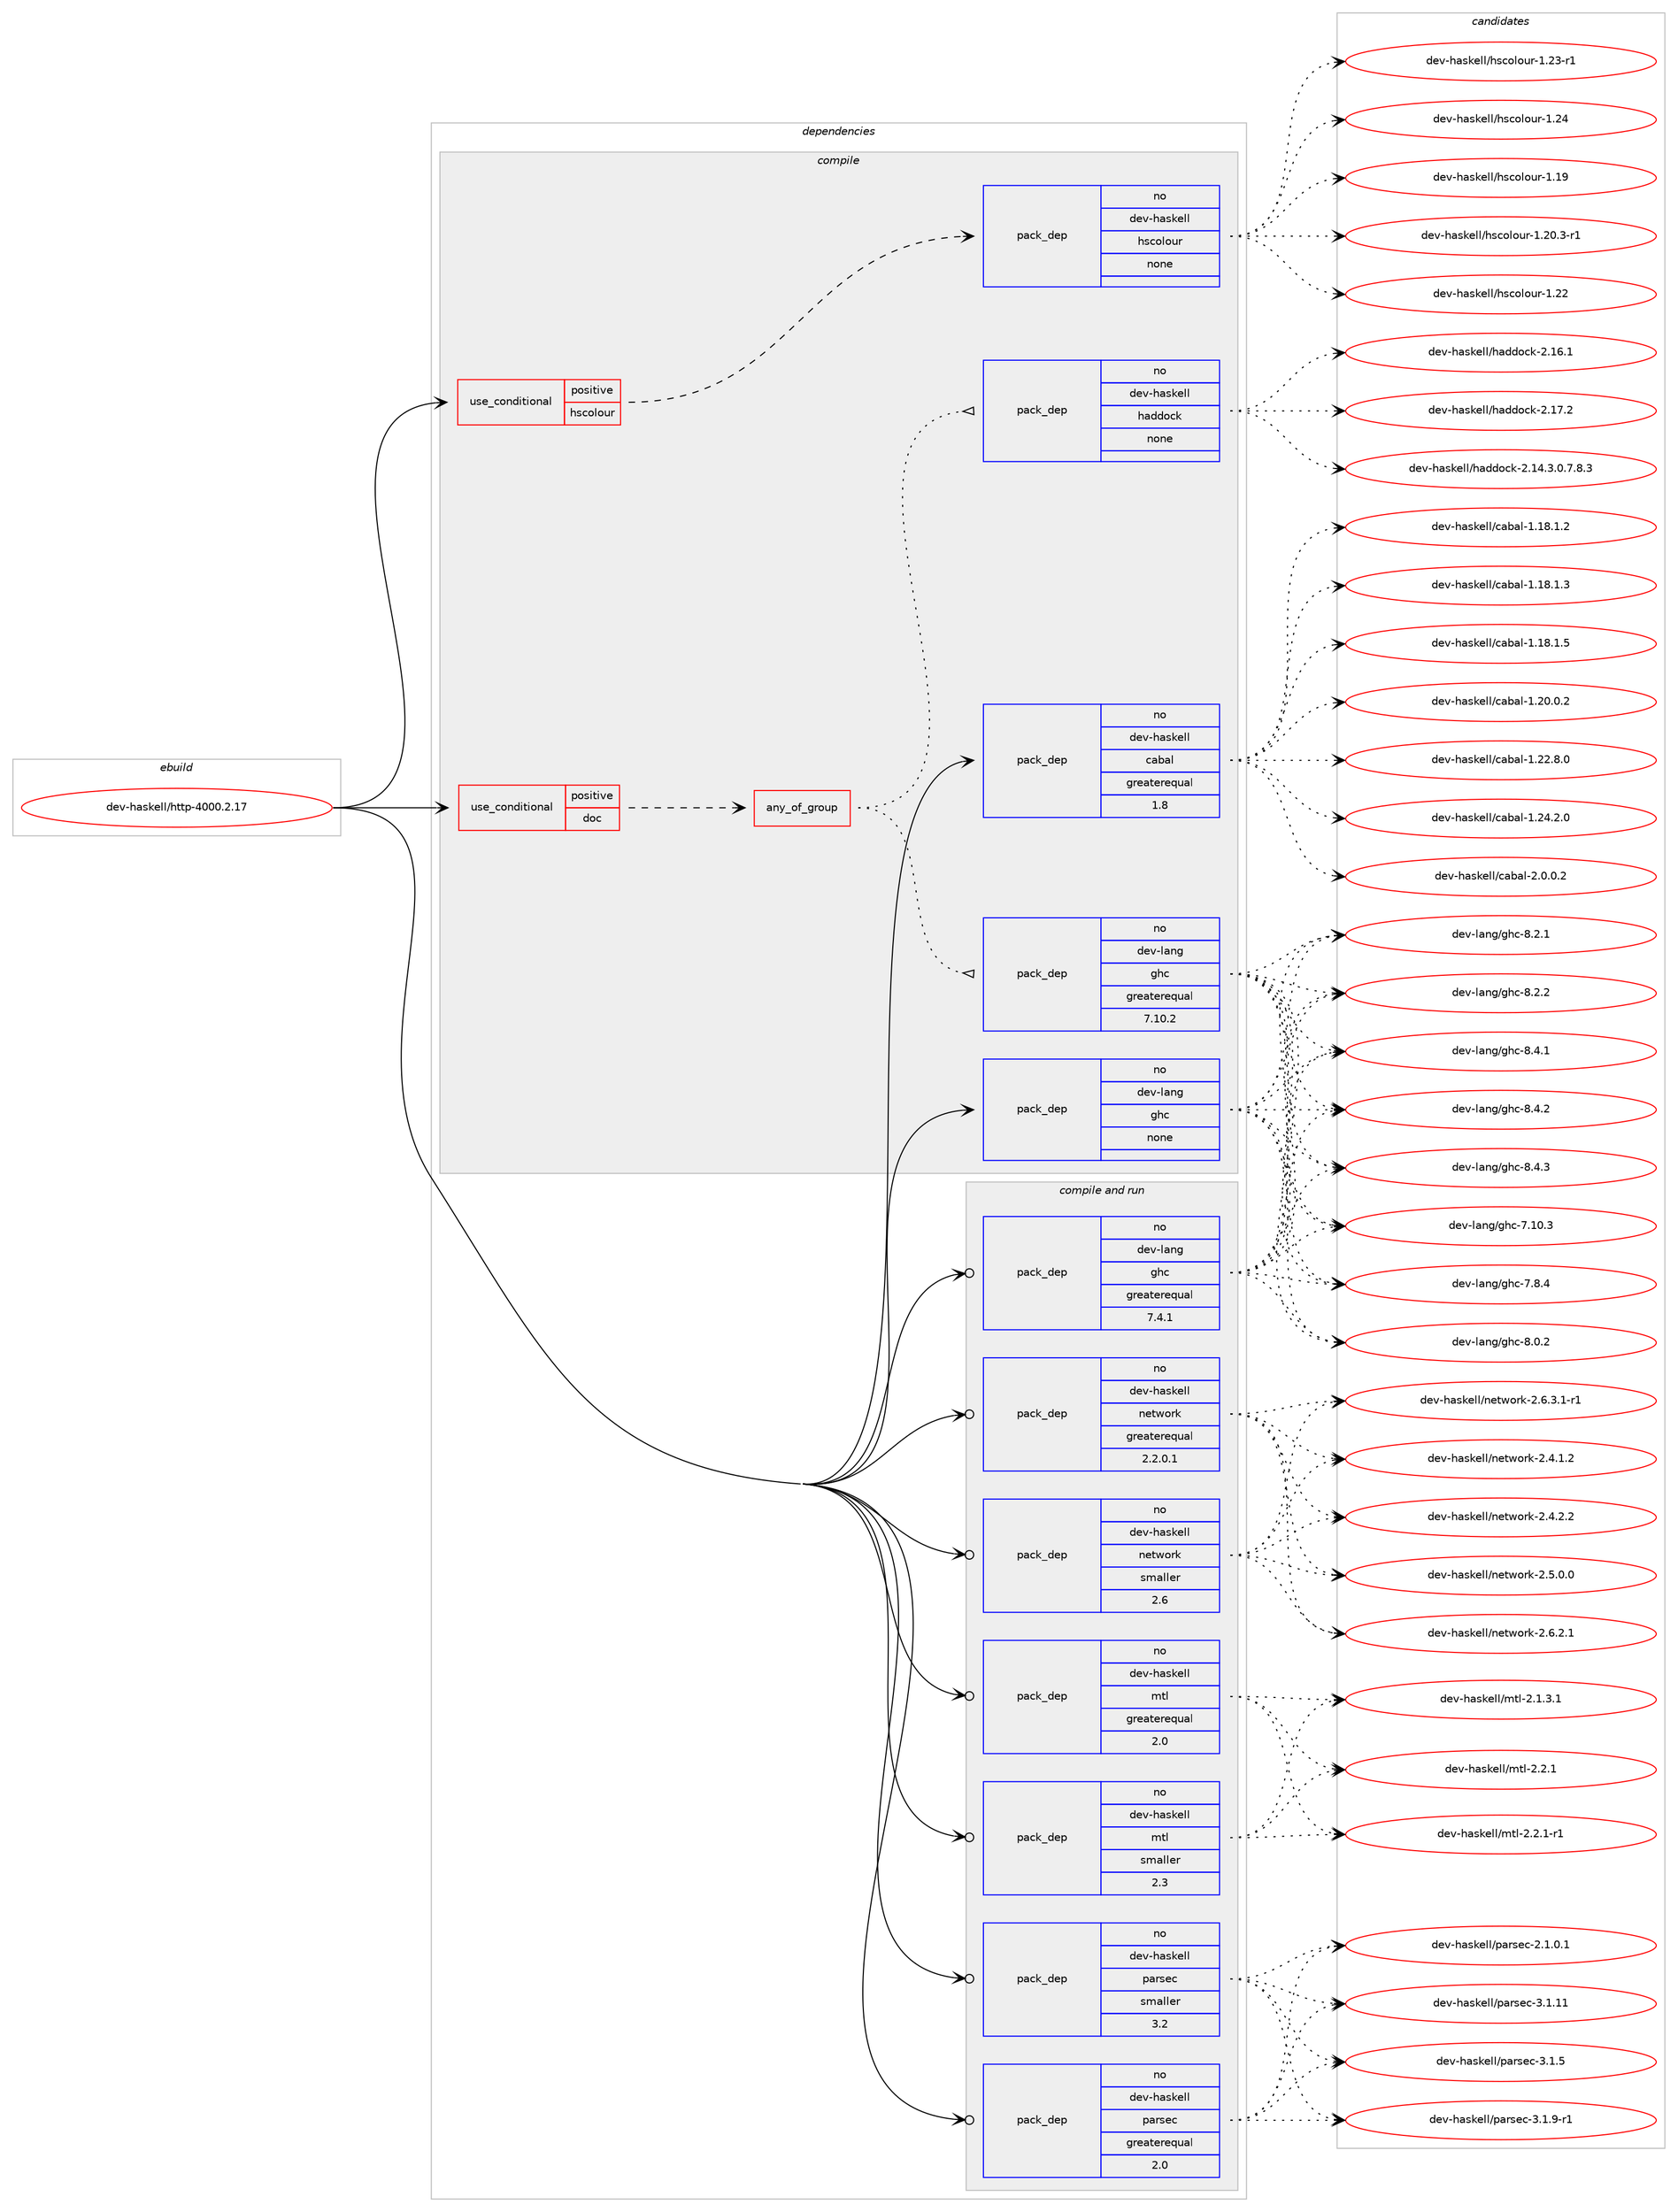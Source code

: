 digraph prolog {

# *************
# Graph options
# *************

newrank=true;
concentrate=true;
compound=true;
graph [rankdir=LR,fontname=Helvetica,fontsize=10,ranksep=1.5];#, ranksep=2.5, nodesep=0.2];
edge  [arrowhead=vee];
node  [fontname=Helvetica,fontsize=10];

# **********
# The ebuild
# **********

subgraph cluster_leftcol {
color=gray;
rank=same;
label=<<i>ebuild</i>>;
id [label="dev-haskell/http-4000.2.17", color=red, width=4, href="../dev-haskell/http-4000.2.17.svg"];
}

# ****************
# The dependencies
# ****************

subgraph cluster_midcol {
color=gray;
label=<<i>dependencies</i>>;
subgraph cluster_compile {
fillcolor="#eeeeee";
style=filled;
label=<<i>compile</i>>;
subgraph cond360104 {
dependency1335829 [label=<<TABLE BORDER="0" CELLBORDER="1" CELLSPACING="0" CELLPADDING="4"><TR><TD ROWSPAN="3" CELLPADDING="10">use_conditional</TD></TR><TR><TD>positive</TD></TR><TR><TD>doc</TD></TR></TABLE>>, shape=none, color=red];
subgraph any21086 {
dependency1335830 [label=<<TABLE BORDER="0" CELLBORDER="1" CELLSPACING="0" CELLPADDING="4"><TR><TD CELLPADDING="10">any_of_group</TD></TR></TABLE>>, shape=none, color=red];subgraph pack954087 {
dependency1335831 [label=<<TABLE BORDER="0" CELLBORDER="1" CELLSPACING="0" CELLPADDING="4" WIDTH="220"><TR><TD ROWSPAN="6" CELLPADDING="30">pack_dep</TD></TR><TR><TD WIDTH="110">no</TD></TR><TR><TD>dev-haskell</TD></TR><TR><TD>haddock</TD></TR><TR><TD>none</TD></TR><TR><TD></TD></TR></TABLE>>, shape=none, color=blue];
}
dependency1335830:e -> dependency1335831:w [weight=20,style="dotted",arrowhead="oinv"];
subgraph pack954088 {
dependency1335832 [label=<<TABLE BORDER="0" CELLBORDER="1" CELLSPACING="0" CELLPADDING="4" WIDTH="220"><TR><TD ROWSPAN="6" CELLPADDING="30">pack_dep</TD></TR><TR><TD WIDTH="110">no</TD></TR><TR><TD>dev-lang</TD></TR><TR><TD>ghc</TD></TR><TR><TD>greaterequal</TD></TR><TR><TD>7.10.2</TD></TR></TABLE>>, shape=none, color=blue];
}
dependency1335830:e -> dependency1335832:w [weight=20,style="dotted",arrowhead="oinv"];
}
dependency1335829:e -> dependency1335830:w [weight=20,style="dashed",arrowhead="vee"];
}
id:e -> dependency1335829:w [weight=20,style="solid",arrowhead="vee"];
subgraph cond360105 {
dependency1335833 [label=<<TABLE BORDER="0" CELLBORDER="1" CELLSPACING="0" CELLPADDING="4"><TR><TD ROWSPAN="3" CELLPADDING="10">use_conditional</TD></TR><TR><TD>positive</TD></TR><TR><TD>hscolour</TD></TR></TABLE>>, shape=none, color=red];
subgraph pack954089 {
dependency1335834 [label=<<TABLE BORDER="0" CELLBORDER="1" CELLSPACING="0" CELLPADDING="4" WIDTH="220"><TR><TD ROWSPAN="6" CELLPADDING="30">pack_dep</TD></TR><TR><TD WIDTH="110">no</TD></TR><TR><TD>dev-haskell</TD></TR><TR><TD>hscolour</TD></TR><TR><TD>none</TD></TR><TR><TD></TD></TR></TABLE>>, shape=none, color=blue];
}
dependency1335833:e -> dependency1335834:w [weight=20,style="dashed",arrowhead="vee"];
}
id:e -> dependency1335833:w [weight=20,style="solid",arrowhead="vee"];
subgraph pack954090 {
dependency1335835 [label=<<TABLE BORDER="0" CELLBORDER="1" CELLSPACING="0" CELLPADDING="4" WIDTH="220"><TR><TD ROWSPAN="6" CELLPADDING="30">pack_dep</TD></TR><TR><TD WIDTH="110">no</TD></TR><TR><TD>dev-haskell</TD></TR><TR><TD>cabal</TD></TR><TR><TD>greaterequal</TD></TR><TR><TD>1.8</TD></TR></TABLE>>, shape=none, color=blue];
}
id:e -> dependency1335835:w [weight=20,style="solid",arrowhead="vee"];
subgraph pack954091 {
dependency1335836 [label=<<TABLE BORDER="0" CELLBORDER="1" CELLSPACING="0" CELLPADDING="4" WIDTH="220"><TR><TD ROWSPAN="6" CELLPADDING="30">pack_dep</TD></TR><TR><TD WIDTH="110">no</TD></TR><TR><TD>dev-lang</TD></TR><TR><TD>ghc</TD></TR><TR><TD>none</TD></TR><TR><TD></TD></TR></TABLE>>, shape=none, color=blue];
}
id:e -> dependency1335836:w [weight=20,style="solid",arrowhead="vee"];
}
subgraph cluster_compileandrun {
fillcolor="#eeeeee";
style=filled;
label=<<i>compile and run</i>>;
subgraph pack954092 {
dependency1335837 [label=<<TABLE BORDER="0" CELLBORDER="1" CELLSPACING="0" CELLPADDING="4" WIDTH="220"><TR><TD ROWSPAN="6" CELLPADDING="30">pack_dep</TD></TR><TR><TD WIDTH="110">no</TD></TR><TR><TD>dev-haskell</TD></TR><TR><TD>mtl</TD></TR><TR><TD>greaterequal</TD></TR><TR><TD>2.0</TD></TR></TABLE>>, shape=none, color=blue];
}
id:e -> dependency1335837:w [weight=20,style="solid",arrowhead="odotvee"];
subgraph pack954093 {
dependency1335838 [label=<<TABLE BORDER="0" CELLBORDER="1" CELLSPACING="0" CELLPADDING="4" WIDTH="220"><TR><TD ROWSPAN="6" CELLPADDING="30">pack_dep</TD></TR><TR><TD WIDTH="110">no</TD></TR><TR><TD>dev-haskell</TD></TR><TR><TD>mtl</TD></TR><TR><TD>smaller</TD></TR><TR><TD>2.3</TD></TR></TABLE>>, shape=none, color=blue];
}
id:e -> dependency1335838:w [weight=20,style="solid",arrowhead="odotvee"];
subgraph pack954094 {
dependency1335839 [label=<<TABLE BORDER="0" CELLBORDER="1" CELLSPACING="0" CELLPADDING="4" WIDTH="220"><TR><TD ROWSPAN="6" CELLPADDING="30">pack_dep</TD></TR><TR><TD WIDTH="110">no</TD></TR><TR><TD>dev-haskell</TD></TR><TR><TD>network</TD></TR><TR><TD>greaterequal</TD></TR><TR><TD>2.2.0.1</TD></TR></TABLE>>, shape=none, color=blue];
}
id:e -> dependency1335839:w [weight=20,style="solid",arrowhead="odotvee"];
subgraph pack954095 {
dependency1335840 [label=<<TABLE BORDER="0" CELLBORDER="1" CELLSPACING="0" CELLPADDING="4" WIDTH="220"><TR><TD ROWSPAN="6" CELLPADDING="30">pack_dep</TD></TR><TR><TD WIDTH="110">no</TD></TR><TR><TD>dev-haskell</TD></TR><TR><TD>network</TD></TR><TR><TD>smaller</TD></TR><TR><TD>2.6</TD></TR></TABLE>>, shape=none, color=blue];
}
id:e -> dependency1335840:w [weight=20,style="solid",arrowhead="odotvee"];
subgraph pack954096 {
dependency1335841 [label=<<TABLE BORDER="0" CELLBORDER="1" CELLSPACING="0" CELLPADDING="4" WIDTH="220"><TR><TD ROWSPAN="6" CELLPADDING="30">pack_dep</TD></TR><TR><TD WIDTH="110">no</TD></TR><TR><TD>dev-haskell</TD></TR><TR><TD>parsec</TD></TR><TR><TD>greaterequal</TD></TR><TR><TD>2.0</TD></TR></TABLE>>, shape=none, color=blue];
}
id:e -> dependency1335841:w [weight=20,style="solid",arrowhead="odotvee"];
subgraph pack954097 {
dependency1335842 [label=<<TABLE BORDER="0" CELLBORDER="1" CELLSPACING="0" CELLPADDING="4" WIDTH="220"><TR><TD ROWSPAN="6" CELLPADDING="30">pack_dep</TD></TR><TR><TD WIDTH="110">no</TD></TR><TR><TD>dev-haskell</TD></TR><TR><TD>parsec</TD></TR><TR><TD>smaller</TD></TR><TR><TD>3.2</TD></TR></TABLE>>, shape=none, color=blue];
}
id:e -> dependency1335842:w [weight=20,style="solid",arrowhead="odotvee"];
subgraph pack954098 {
dependency1335843 [label=<<TABLE BORDER="0" CELLBORDER="1" CELLSPACING="0" CELLPADDING="4" WIDTH="220"><TR><TD ROWSPAN="6" CELLPADDING="30">pack_dep</TD></TR><TR><TD WIDTH="110">no</TD></TR><TR><TD>dev-lang</TD></TR><TR><TD>ghc</TD></TR><TR><TD>greaterequal</TD></TR><TR><TD>7.4.1</TD></TR></TABLE>>, shape=none, color=blue];
}
id:e -> dependency1335843:w [weight=20,style="solid",arrowhead="odotvee"];
}
subgraph cluster_run {
fillcolor="#eeeeee";
style=filled;
label=<<i>run</i>>;
}
}

# **************
# The candidates
# **************

subgraph cluster_choices {
rank=same;
color=gray;
label=<<i>candidates</i>>;

subgraph choice954087 {
color=black;
nodesep=1;
choice1001011184510497115107101108108471049710010011199107455046495246514648465546564651 [label="dev-haskell/haddock-2.14.3.0.7.8.3", color=red, width=4,href="../dev-haskell/haddock-2.14.3.0.7.8.3.svg"];
choice100101118451049711510710110810847104971001001119910745504649544649 [label="dev-haskell/haddock-2.16.1", color=red, width=4,href="../dev-haskell/haddock-2.16.1.svg"];
choice100101118451049711510710110810847104971001001119910745504649554650 [label="dev-haskell/haddock-2.17.2", color=red, width=4,href="../dev-haskell/haddock-2.17.2.svg"];
dependency1335831:e -> choice1001011184510497115107101108108471049710010011199107455046495246514648465546564651:w [style=dotted,weight="100"];
dependency1335831:e -> choice100101118451049711510710110810847104971001001119910745504649544649:w [style=dotted,weight="100"];
dependency1335831:e -> choice100101118451049711510710110810847104971001001119910745504649554650:w [style=dotted,weight="100"];
}
subgraph choice954088 {
color=black;
nodesep=1;
choice1001011184510897110103471031049945554649484651 [label="dev-lang/ghc-7.10.3", color=red, width=4,href="../dev-lang/ghc-7.10.3.svg"];
choice10010111845108971101034710310499455546564652 [label="dev-lang/ghc-7.8.4", color=red, width=4,href="../dev-lang/ghc-7.8.4.svg"];
choice10010111845108971101034710310499455646484650 [label="dev-lang/ghc-8.0.2", color=red, width=4,href="../dev-lang/ghc-8.0.2.svg"];
choice10010111845108971101034710310499455646504649 [label="dev-lang/ghc-8.2.1", color=red, width=4,href="../dev-lang/ghc-8.2.1.svg"];
choice10010111845108971101034710310499455646504650 [label="dev-lang/ghc-8.2.2", color=red, width=4,href="../dev-lang/ghc-8.2.2.svg"];
choice10010111845108971101034710310499455646524649 [label="dev-lang/ghc-8.4.1", color=red, width=4,href="../dev-lang/ghc-8.4.1.svg"];
choice10010111845108971101034710310499455646524650 [label="dev-lang/ghc-8.4.2", color=red, width=4,href="../dev-lang/ghc-8.4.2.svg"];
choice10010111845108971101034710310499455646524651 [label="dev-lang/ghc-8.4.3", color=red, width=4,href="../dev-lang/ghc-8.4.3.svg"];
dependency1335832:e -> choice1001011184510897110103471031049945554649484651:w [style=dotted,weight="100"];
dependency1335832:e -> choice10010111845108971101034710310499455546564652:w [style=dotted,weight="100"];
dependency1335832:e -> choice10010111845108971101034710310499455646484650:w [style=dotted,weight="100"];
dependency1335832:e -> choice10010111845108971101034710310499455646504649:w [style=dotted,weight="100"];
dependency1335832:e -> choice10010111845108971101034710310499455646504650:w [style=dotted,weight="100"];
dependency1335832:e -> choice10010111845108971101034710310499455646524649:w [style=dotted,weight="100"];
dependency1335832:e -> choice10010111845108971101034710310499455646524650:w [style=dotted,weight="100"];
dependency1335832:e -> choice10010111845108971101034710310499455646524651:w [style=dotted,weight="100"];
}
subgraph choice954089 {
color=black;
nodesep=1;
choice100101118451049711510710110810847104115991111081111171144549464957 [label="dev-haskell/hscolour-1.19", color=red, width=4,href="../dev-haskell/hscolour-1.19.svg"];
choice10010111845104971151071011081084710411599111108111117114454946504846514511449 [label="dev-haskell/hscolour-1.20.3-r1", color=red, width=4,href="../dev-haskell/hscolour-1.20.3-r1.svg"];
choice100101118451049711510710110810847104115991111081111171144549465050 [label="dev-haskell/hscolour-1.22", color=red, width=4,href="../dev-haskell/hscolour-1.22.svg"];
choice1001011184510497115107101108108471041159911110811111711445494650514511449 [label="dev-haskell/hscolour-1.23-r1", color=red, width=4,href="../dev-haskell/hscolour-1.23-r1.svg"];
choice100101118451049711510710110810847104115991111081111171144549465052 [label="dev-haskell/hscolour-1.24", color=red, width=4,href="../dev-haskell/hscolour-1.24.svg"];
dependency1335834:e -> choice100101118451049711510710110810847104115991111081111171144549464957:w [style=dotted,weight="100"];
dependency1335834:e -> choice10010111845104971151071011081084710411599111108111117114454946504846514511449:w [style=dotted,weight="100"];
dependency1335834:e -> choice100101118451049711510710110810847104115991111081111171144549465050:w [style=dotted,weight="100"];
dependency1335834:e -> choice1001011184510497115107101108108471041159911110811111711445494650514511449:w [style=dotted,weight="100"];
dependency1335834:e -> choice100101118451049711510710110810847104115991111081111171144549465052:w [style=dotted,weight="100"];
}
subgraph choice954090 {
color=black;
nodesep=1;
choice10010111845104971151071011081084799979897108454946495646494650 [label="dev-haskell/cabal-1.18.1.2", color=red, width=4,href="../dev-haskell/cabal-1.18.1.2.svg"];
choice10010111845104971151071011081084799979897108454946495646494651 [label="dev-haskell/cabal-1.18.1.3", color=red, width=4,href="../dev-haskell/cabal-1.18.1.3.svg"];
choice10010111845104971151071011081084799979897108454946495646494653 [label="dev-haskell/cabal-1.18.1.5", color=red, width=4,href="../dev-haskell/cabal-1.18.1.5.svg"];
choice10010111845104971151071011081084799979897108454946504846484650 [label="dev-haskell/cabal-1.20.0.2", color=red, width=4,href="../dev-haskell/cabal-1.20.0.2.svg"];
choice10010111845104971151071011081084799979897108454946505046564648 [label="dev-haskell/cabal-1.22.8.0", color=red, width=4,href="../dev-haskell/cabal-1.22.8.0.svg"];
choice10010111845104971151071011081084799979897108454946505246504648 [label="dev-haskell/cabal-1.24.2.0", color=red, width=4,href="../dev-haskell/cabal-1.24.2.0.svg"];
choice100101118451049711510710110810847999798971084550464846484650 [label="dev-haskell/cabal-2.0.0.2", color=red, width=4,href="../dev-haskell/cabal-2.0.0.2.svg"];
dependency1335835:e -> choice10010111845104971151071011081084799979897108454946495646494650:w [style=dotted,weight="100"];
dependency1335835:e -> choice10010111845104971151071011081084799979897108454946495646494651:w [style=dotted,weight="100"];
dependency1335835:e -> choice10010111845104971151071011081084799979897108454946495646494653:w [style=dotted,weight="100"];
dependency1335835:e -> choice10010111845104971151071011081084799979897108454946504846484650:w [style=dotted,weight="100"];
dependency1335835:e -> choice10010111845104971151071011081084799979897108454946505046564648:w [style=dotted,weight="100"];
dependency1335835:e -> choice10010111845104971151071011081084799979897108454946505246504648:w [style=dotted,weight="100"];
dependency1335835:e -> choice100101118451049711510710110810847999798971084550464846484650:w [style=dotted,weight="100"];
}
subgraph choice954091 {
color=black;
nodesep=1;
choice1001011184510897110103471031049945554649484651 [label="dev-lang/ghc-7.10.3", color=red, width=4,href="../dev-lang/ghc-7.10.3.svg"];
choice10010111845108971101034710310499455546564652 [label="dev-lang/ghc-7.8.4", color=red, width=4,href="../dev-lang/ghc-7.8.4.svg"];
choice10010111845108971101034710310499455646484650 [label="dev-lang/ghc-8.0.2", color=red, width=4,href="../dev-lang/ghc-8.0.2.svg"];
choice10010111845108971101034710310499455646504649 [label="dev-lang/ghc-8.2.1", color=red, width=4,href="../dev-lang/ghc-8.2.1.svg"];
choice10010111845108971101034710310499455646504650 [label="dev-lang/ghc-8.2.2", color=red, width=4,href="../dev-lang/ghc-8.2.2.svg"];
choice10010111845108971101034710310499455646524649 [label="dev-lang/ghc-8.4.1", color=red, width=4,href="../dev-lang/ghc-8.4.1.svg"];
choice10010111845108971101034710310499455646524650 [label="dev-lang/ghc-8.4.2", color=red, width=4,href="../dev-lang/ghc-8.4.2.svg"];
choice10010111845108971101034710310499455646524651 [label="dev-lang/ghc-8.4.3", color=red, width=4,href="../dev-lang/ghc-8.4.3.svg"];
dependency1335836:e -> choice1001011184510897110103471031049945554649484651:w [style=dotted,weight="100"];
dependency1335836:e -> choice10010111845108971101034710310499455546564652:w [style=dotted,weight="100"];
dependency1335836:e -> choice10010111845108971101034710310499455646484650:w [style=dotted,weight="100"];
dependency1335836:e -> choice10010111845108971101034710310499455646504649:w [style=dotted,weight="100"];
dependency1335836:e -> choice10010111845108971101034710310499455646504650:w [style=dotted,weight="100"];
dependency1335836:e -> choice10010111845108971101034710310499455646524649:w [style=dotted,weight="100"];
dependency1335836:e -> choice10010111845108971101034710310499455646524650:w [style=dotted,weight="100"];
dependency1335836:e -> choice10010111845108971101034710310499455646524651:w [style=dotted,weight="100"];
}
subgraph choice954092 {
color=black;
nodesep=1;
choice1001011184510497115107101108108471091161084550464946514649 [label="dev-haskell/mtl-2.1.3.1", color=red, width=4,href="../dev-haskell/mtl-2.1.3.1.svg"];
choice100101118451049711510710110810847109116108455046504649 [label="dev-haskell/mtl-2.2.1", color=red, width=4,href="../dev-haskell/mtl-2.2.1.svg"];
choice1001011184510497115107101108108471091161084550465046494511449 [label="dev-haskell/mtl-2.2.1-r1", color=red, width=4,href="../dev-haskell/mtl-2.2.1-r1.svg"];
dependency1335837:e -> choice1001011184510497115107101108108471091161084550464946514649:w [style=dotted,weight="100"];
dependency1335837:e -> choice100101118451049711510710110810847109116108455046504649:w [style=dotted,weight="100"];
dependency1335837:e -> choice1001011184510497115107101108108471091161084550465046494511449:w [style=dotted,weight="100"];
}
subgraph choice954093 {
color=black;
nodesep=1;
choice1001011184510497115107101108108471091161084550464946514649 [label="dev-haskell/mtl-2.1.3.1", color=red, width=4,href="../dev-haskell/mtl-2.1.3.1.svg"];
choice100101118451049711510710110810847109116108455046504649 [label="dev-haskell/mtl-2.2.1", color=red, width=4,href="../dev-haskell/mtl-2.2.1.svg"];
choice1001011184510497115107101108108471091161084550465046494511449 [label="dev-haskell/mtl-2.2.1-r1", color=red, width=4,href="../dev-haskell/mtl-2.2.1-r1.svg"];
dependency1335838:e -> choice1001011184510497115107101108108471091161084550464946514649:w [style=dotted,weight="100"];
dependency1335838:e -> choice100101118451049711510710110810847109116108455046504649:w [style=dotted,weight="100"];
dependency1335838:e -> choice1001011184510497115107101108108471091161084550465046494511449:w [style=dotted,weight="100"];
}
subgraph choice954094 {
color=black;
nodesep=1;
choice1001011184510497115107101108108471101011161191111141074550465246494650 [label="dev-haskell/network-2.4.1.2", color=red, width=4,href="../dev-haskell/network-2.4.1.2.svg"];
choice1001011184510497115107101108108471101011161191111141074550465246504650 [label="dev-haskell/network-2.4.2.2", color=red, width=4,href="../dev-haskell/network-2.4.2.2.svg"];
choice1001011184510497115107101108108471101011161191111141074550465346484648 [label="dev-haskell/network-2.5.0.0", color=red, width=4,href="../dev-haskell/network-2.5.0.0.svg"];
choice1001011184510497115107101108108471101011161191111141074550465446504649 [label="dev-haskell/network-2.6.2.1", color=red, width=4,href="../dev-haskell/network-2.6.2.1.svg"];
choice10010111845104971151071011081084711010111611911111410745504654465146494511449 [label="dev-haskell/network-2.6.3.1-r1", color=red, width=4,href="../dev-haskell/network-2.6.3.1-r1.svg"];
dependency1335839:e -> choice1001011184510497115107101108108471101011161191111141074550465246494650:w [style=dotted,weight="100"];
dependency1335839:e -> choice1001011184510497115107101108108471101011161191111141074550465246504650:w [style=dotted,weight="100"];
dependency1335839:e -> choice1001011184510497115107101108108471101011161191111141074550465346484648:w [style=dotted,weight="100"];
dependency1335839:e -> choice1001011184510497115107101108108471101011161191111141074550465446504649:w [style=dotted,weight="100"];
dependency1335839:e -> choice10010111845104971151071011081084711010111611911111410745504654465146494511449:w [style=dotted,weight="100"];
}
subgraph choice954095 {
color=black;
nodesep=1;
choice1001011184510497115107101108108471101011161191111141074550465246494650 [label="dev-haskell/network-2.4.1.2", color=red, width=4,href="../dev-haskell/network-2.4.1.2.svg"];
choice1001011184510497115107101108108471101011161191111141074550465246504650 [label="dev-haskell/network-2.4.2.2", color=red, width=4,href="../dev-haskell/network-2.4.2.2.svg"];
choice1001011184510497115107101108108471101011161191111141074550465346484648 [label="dev-haskell/network-2.5.0.0", color=red, width=4,href="../dev-haskell/network-2.5.0.0.svg"];
choice1001011184510497115107101108108471101011161191111141074550465446504649 [label="dev-haskell/network-2.6.2.1", color=red, width=4,href="../dev-haskell/network-2.6.2.1.svg"];
choice10010111845104971151071011081084711010111611911111410745504654465146494511449 [label="dev-haskell/network-2.6.3.1-r1", color=red, width=4,href="../dev-haskell/network-2.6.3.1-r1.svg"];
dependency1335840:e -> choice1001011184510497115107101108108471101011161191111141074550465246494650:w [style=dotted,weight="100"];
dependency1335840:e -> choice1001011184510497115107101108108471101011161191111141074550465246504650:w [style=dotted,weight="100"];
dependency1335840:e -> choice1001011184510497115107101108108471101011161191111141074550465346484648:w [style=dotted,weight="100"];
dependency1335840:e -> choice1001011184510497115107101108108471101011161191111141074550465446504649:w [style=dotted,weight="100"];
dependency1335840:e -> choice10010111845104971151071011081084711010111611911111410745504654465146494511449:w [style=dotted,weight="100"];
}
subgraph choice954096 {
color=black;
nodesep=1;
choice10010111845104971151071011081084711297114115101994550464946484649 [label="dev-haskell/parsec-2.1.0.1", color=red, width=4,href="../dev-haskell/parsec-2.1.0.1.svg"];
choice100101118451049711510710110810847112971141151019945514649464949 [label="dev-haskell/parsec-3.1.11", color=red, width=4,href="../dev-haskell/parsec-3.1.11.svg"];
choice1001011184510497115107101108108471129711411510199455146494653 [label="dev-haskell/parsec-3.1.5", color=red, width=4,href="../dev-haskell/parsec-3.1.5.svg"];
choice10010111845104971151071011081084711297114115101994551464946574511449 [label="dev-haskell/parsec-3.1.9-r1", color=red, width=4,href="../dev-haskell/parsec-3.1.9-r1.svg"];
dependency1335841:e -> choice10010111845104971151071011081084711297114115101994550464946484649:w [style=dotted,weight="100"];
dependency1335841:e -> choice100101118451049711510710110810847112971141151019945514649464949:w [style=dotted,weight="100"];
dependency1335841:e -> choice1001011184510497115107101108108471129711411510199455146494653:w [style=dotted,weight="100"];
dependency1335841:e -> choice10010111845104971151071011081084711297114115101994551464946574511449:w [style=dotted,weight="100"];
}
subgraph choice954097 {
color=black;
nodesep=1;
choice10010111845104971151071011081084711297114115101994550464946484649 [label="dev-haskell/parsec-2.1.0.1", color=red, width=4,href="../dev-haskell/parsec-2.1.0.1.svg"];
choice100101118451049711510710110810847112971141151019945514649464949 [label="dev-haskell/parsec-3.1.11", color=red, width=4,href="../dev-haskell/parsec-3.1.11.svg"];
choice1001011184510497115107101108108471129711411510199455146494653 [label="dev-haskell/parsec-3.1.5", color=red, width=4,href="../dev-haskell/parsec-3.1.5.svg"];
choice10010111845104971151071011081084711297114115101994551464946574511449 [label="dev-haskell/parsec-3.1.9-r1", color=red, width=4,href="../dev-haskell/parsec-3.1.9-r1.svg"];
dependency1335842:e -> choice10010111845104971151071011081084711297114115101994550464946484649:w [style=dotted,weight="100"];
dependency1335842:e -> choice100101118451049711510710110810847112971141151019945514649464949:w [style=dotted,weight="100"];
dependency1335842:e -> choice1001011184510497115107101108108471129711411510199455146494653:w [style=dotted,weight="100"];
dependency1335842:e -> choice10010111845104971151071011081084711297114115101994551464946574511449:w [style=dotted,weight="100"];
}
subgraph choice954098 {
color=black;
nodesep=1;
choice1001011184510897110103471031049945554649484651 [label="dev-lang/ghc-7.10.3", color=red, width=4,href="../dev-lang/ghc-7.10.3.svg"];
choice10010111845108971101034710310499455546564652 [label="dev-lang/ghc-7.8.4", color=red, width=4,href="../dev-lang/ghc-7.8.4.svg"];
choice10010111845108971101034710310499455646484650 [label="dev-lang/ghc-8.0.2", color=red, width=4,href="../dev-lang/ghc-8.0.2.svg"];
choice10010111845108971101034710310499455646504649 [label="dev-lang/ghc-8.2.1", color=red, width=4,href="../dev-lang/ghc-8.2.1.svg"];
choice10010111845108971101034710310499455646504650 [label="dev-lang/ghc-8.2.2", color=red, width=4,href="../dev-lang/ghc-8.2.2.svg"];
choice10010111845108971101034710310499455646524649 [label="dev-lang/ghc-8.4.1", color=red, width=4,href="../dev-lang/ghc-8.4.1.svg"];
choice10010111845108971101034710310499455646524650 [label="dev-lang/ghc-8.4.2", color=red, width=4,href="../dev-lang/ghc-8.4.2.svg"];
choice10010111845108971101034710310499455646524651 [label="dev-lang/ghc-8.4.3", color=red, width=4,href="../dev-lang/ghc-8.4.3.svg"];
dependency1335843:e -> choice1001011184510897110103471031049945554649484651:w [style=dotted,weight="100"];
dependency1335843:e -> choice10010111845108971101034710310499455546564652:w [style=dotted,weight="100"];
dependency1335843:e -> choice10010111845108971101034710310499455646484650:w [style=dotted,weight="100"];
dependency1335843:e -> choice10010111845108971101034710310499455646504649:w [style=dotted,weight="100"];
dependency1335843:e -> choice10010111845108971101034710310499455646504650:w [style=dotted,weight="100"];
dependency1335843:e -> choice10010111845108971101034710310499455646524649:w [style=dotted,weight="100"];
dependency1335843:e -> choice10010111845108971101034710310499455646524650:w [style=dotted,weight="100"];
dependency1335843:e -> choice10010111845108971101034710310499455646524651:w [style=dotted,weight="100"];
}
}

}
